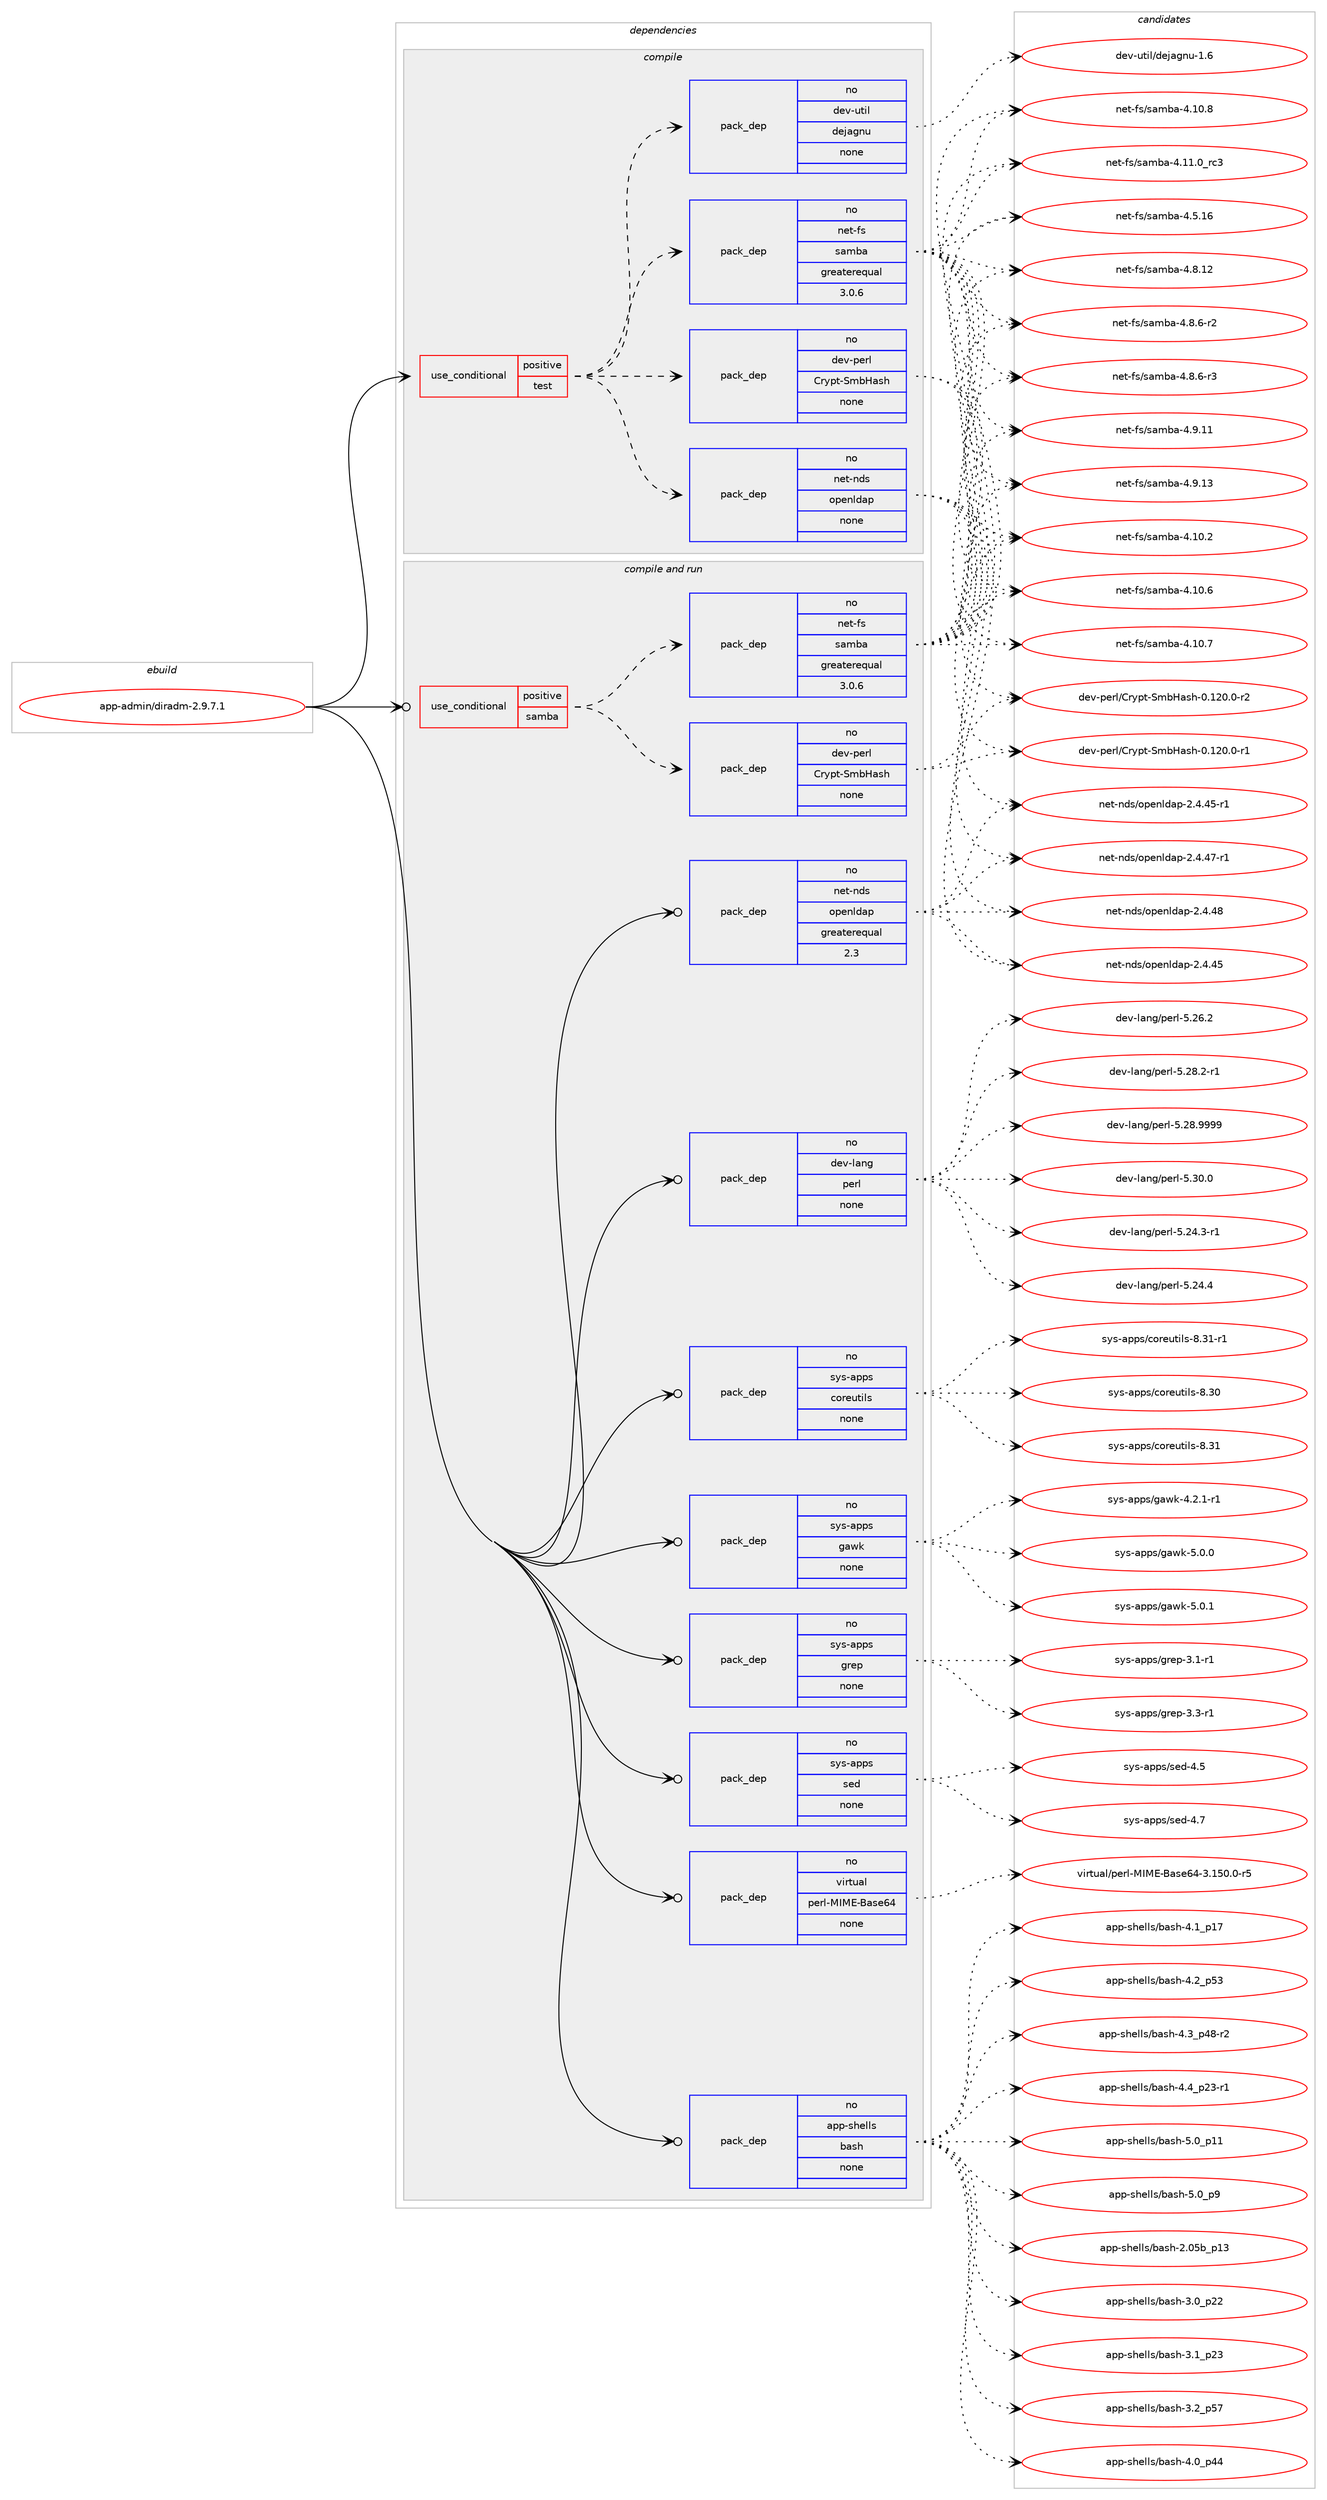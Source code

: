 digraph prolog {

# *************
# Graph options
# *************

newrank=true;
concentrate=true;
compound=true;
graph [rankdir=LR,fontname=Helvetica,fontsize=10,ranksep=1.5];#, ranksep=2.5, nodesep=0.2];
edge  [arrowhead=vee];
node  [fontname=Helvetica,fontsize=10];

# **********
# The ebuild
# **********

subgraph cluster_leftcol {
color=gray;
rank=same;
label=<<i>ebuild</i>>;
id [label="app-admin/diradm-2.9.7.1", color=red, width=4, href="../app-admin/diradm-2.9.7.1.svg"];
}

# ****************
# The dependencies
# ****************

subgraph cluster_midcol {
color=gray;
label=<<i>dependencies</i>>;
subgraph cluster_compile {
fillcolor="#eeeeee";
style=filled;
label=<<i>compile</i>>;
subgraph cond1 {
dependency4 [label=<<TABLE BORDER="0" CELLBORDER="1" CELLSPACING="0" CELLPADDING="4"><TR><TD ROWSPAN="3" CELLPADDING="10">use_conditional</TD></TR><TR><TD>positive</TD></TR><TR><TD>test</TD></TR></TABLE>>, shape=none, color=red];
subgraph pack4 {
dependency5 [label=<<TABLE BORDER="0" CELLBORDER="1" CELLSPACING="0" CELLPADDING="4" WIDTH="220"><TR><TD ROWSPAN="6" CELLPADDING="30">pack_dep</TD></TR><TR><TD WIDTH="110">no</TD></TR><TR><TD>dev-perl</TD></TR><TR><TD>Crypt-SmbHash</TD></TR><TR><TD>none</TD></TR><TR><TD></TD></TR></TABLE>>, shape=none, color=blue];
}
dependency4:e -> dependency5:w [weight=20,style="dashed",arrowhead="vee"];
subgraph pack5 {
dependency6 [label=<<TABLE BORDER="0" CELLBORDER="1" CELLSPACING="0" CELLPADDING="4" WIDTH="220"><TR><TD ROWSPAN="6" CELLPADDING="30">pack_dep</TD></TR><TR><TD WIDTH="110">no</TD></TR><TR><TD>net-fs</TD></TR><TR><TD>samba</TD></TR><TR><TD>greaterequal</TD></TR><TR><TD>3.0.6</TD></TR></TABLE>>, shape=none, color=blue];
}
dependency4:e -> dependency6:w [weight=20,style="dashed",arrowhead="vee"];
subgraph pack6 {
dependency7 [label=<<TABLE BORDER="0" CELLBORDER="1" CELLSPACING="0" CELLPADDING="4" WIDTH="220"><TR><TD ROWSPAN="6" CELLPADDING="30">pack_dep</TD></TR><TR><TD WIDTH="110">no</TD></TR><TR><TD>dev-util</TD></TR><TR><TD>dejagnu</TD></TR><TR><TD>none</TD></TR><TR><TD></TD></TR></TABLE>>, shape=none, color=blue];
}
dependency4:e -> dependency7:w [weight=20,style="dashed",arrowhead="vee"];
subgraph pack7 {
dependency8 [label=<<TABLE BORDER="0" CELLBORDER="1" CELLSPACING="0" CELLPADDING="4" WIDTH="220"><TR><TD ROWSPAN="6" CELLPADDING="30">pack_dep</TD></TR><TR><TD WIDTH="110">no</TD></TR><TR><TD>net-nds</TD></TR><TR><TD>openldap</TD></TR><TR><TD>none</TD></TR><TR><TD></TD></TR></TABLE>>, shape=none, color=blue];
}
dependency4:e -> dependency8:w [weight=20,style="dashed",arrowhead="vee"];
}
id:e -> dependency4:w [weight=20,style="solid",arrowhead="vee"];
}
subgraph cluster_compileandrun {
fillcolor="#eeeeee";
style=filled;
label=<<i>compile and run</i>>;
subgraph cond2 {
dependency9 [label=<<TABLE BORDER="0" CELLBORDER="1" CELLSPACING="0" CELLPADDING="4"><TR><TD ROWSPAN="3" CELLPADDING="10">use_conditional</TD></TR><TR><TD>positive</TD></TR><TR><TD>samba</TD></TR></TABLE>>, shape=none, color=red];
subgraph pack8 {
dependency10 [label=<<TABLE BORDER="0" CELLBORDER="1" CELLSPACING="0" CELLPADDING="4" WIDTH="220"><TR><TD ROWSPAN="6" CELLPADDING="30">pack_dep</TD></TR><TR><TD WIDTH="110">no</TD></TR><TR><TD>dev-perl</TD></TR><TR><TD>Crypt-SmbHash</TD></TR><TR><TD>none</TD></TR><TR><TD></TD></TR></TABLE>>, shape=none, color=blue];
}
dependency9:e -> dependency10:w [weight=20,style="dashed",arrowhead="vee"];
subgraph pack9 {
dependency11 [label=<<TABLE BORDER="0" CELLBORDER="1" CELLSPACING="0" CELLPADDING="4" WIDTH="220"><TR><TD ROWSPAN="6" CELLPADDING="30">pack_dep</TD></TR><TR><TD WIDTH="110">no</TD></TR><TR><TD>net-fs</TD></TR><TR><TD>samba</TD></TR><TR><TD>greaterequal</TD></TR><TR><TD>3.0.6</TD></TR></TABLE>>, shape=none, color=blue];
}
dependency9:e -> dependency11:w [weight=20,style="dashed",arrowhead="vee"];
}
id:e -> dependency9:w [weight=20,style="solid",arrowhead="odotvee"];
subgraph pack10 {
dependency12 [label=<<TABLE BORDER="0" CELLBORDER="1" CELLSPACING="0" CELLPADDING="4" WIDTH="220"><TR><TD ROWSPAN="6" CELLPADDING="30">pack_dep</TD></TR><TR><TD WIDTH="110">no</TD></TR><TR><TD>app-shells</TD></TR><TR><TD>bash</TD></TR><TR><TD>none</TD></TR><TR><TD></TD></TR></TABLE>>, shape=none, color=blue];
}
id:e -> dependency12:w [weight=20,style="solid",arrowhead="odotvee"];
subgraph pack11 {
dependency13 [label=<<TABLE BORDER="0" CELLBORDER="1" CELLSPACING="0" CELLPADDING="4" WIDTH="220"><TR><TD ROWSPAN="6" CELLPADDING="30">pack_dep</TD></TR><TR><TD WIDTH="110">no</TD></TR><TR><TD>dev-lang</TD></TR><TR><TD>perl</TD></TR><TR><TD>none</TD></TR><TR><TD></TD></TR></TABLE>>, shape=none, color=blue];
}
id:e -> dependency13:w [weight=20,style="solid",arrowhead="odotvee"];
subgraph pack12 {
dependency14 [label=<<TABLE BORDER="0" CELLBORDER="1" CELLSPACING="0" CELLPADDING="4" WIDTH="220"><TR><TD ROWSPAN="6" CELLPADDING="30">pack_dep</TD></TR><TR><TD WIDTH="110">no</TD></TR><TR><TD>net-nds</TD></TR><TR><TD>openldap</TD></TR><TR><TD>greaterequal</TD></TR><TR><TD>2.3</TD></TR></TABLE>>, shape=none, color=blue];
}
id:e -> dependency14:w [weight=20,style="solid",arrowhead="odotvee"];
subgraph pack13 {
dependency15 [label=<<TABLE BORDER="0" CELLBORDER="1" CELLSPACING="0" CELLPADDING="4" WIDTH="220"><TR><TD ROWSPAN="6" CELLPADDING="30">pack_dep</TD></TR><TR><TD WIDTH="110">no</TD></TR><TR><TD>sys-apps</TD></TR><TR><TD>coreutils</TD></TR><TR><TD>none</TD></TR><TR><TD></TD></TR></TABLE>>, shape=none, color=blue];
}
id:e -> dependency15:w [weight=20,style="solid",arrowhead="odotvee"];
subgraph pack14 {
dependency16 [label=<<TABLE BORDER="0" CELLBORDER="1" CELLSPACING="0" CELLPADDING="4" WIDTH="220"><TR><TD ROWSPAN="6" CELLPADDING="30">pack_dep</TD></TR><TR><TD WIDTH="110">no</TD></TR><TR><TD>sys-apps</TD></TR><TR><TD>gawk</TD></TR><TR><TD>none</TD></TR><TR><TD></TD></TR></TABLE>>, shape=none, color=blue];
}
id:e -> dependency16:w [weight=20,style="solid",arrowhead="odotvee"];
subgraph pack15 {
dependency17 [label=<<TABLE BORDER="0" CELLBORDER="1" CELLSPACING="0" CELLPADDING="4" WIDTH="220"><TR><TD ROWSPAN="6" CELLPADDING="30">pack_dep</TD></TR><TR><TD WIDTH="110">no</TD></TR><TR><TD>sys-apps</TD></TR><TR><TD>grep</TD></TR><TR><TD>none</TD></TR><TR><TD></TD></TR></TABLE>>, shape=none, color=blue];
}
id:e -> dependency17:w [weight=20,style="solid",arrowhead="odotvee"];
subgraph pack16 {
dependency18 [label=<<TABLE BORDER="0" CELLBORDER="1" CELLSPACING="0" CELLPADDING="4" WIDTH="220"><TR><TD ROWSPAN="6" CELLPADDING="30">pack_dep</TD></TR><TR><TD WIDTH="110">no</TD></TR><TR><TD>sys-apps</TD></TR><TR><TD>sed</TD></TR><TR><TD>none</TD></TR><TR><TD></TD></TR></TABLE>>, shape=none, color=blue];
}
id:e -> dependency18:w [weight=20,style="solid",arrowhead="odotvee"];
subgraph pack17 {
dependency19 [label=<<TABLE BORDER="0" CELLBORDER="1" CELLSPACING="0" CELLPADDING="4" WIDTH="220"><TR><TD ROWSPAN="6" CELLPADDING="30">pack_dep</TD></TR><TR><TD WIDTH="110">no</TD></TR><TR><TD>virtual</TD></TR><TR><TD>perl-MIME-Base64</TD></TR><TR><TD>none</TD></TR><TR><TD></TD></TR></TABLE>>, shape=none, color=blue];
}
id:e -> dependency19:w [weight=20,style="solid",arrowhead="odotvee"];
}
subgraph cluster_run {
fillcolor="#eeeeee";
style=filled;
label=<<i>run</i>>;
}
}

# **************
# The candidates
# **************

subgraph cluster_choices {
rank=same;
color=gray;
label=<<i>candidates</i>>;

subgraph choice4 {
color=black;
nodesep=1;
choice100101118451121011141084767114121112116458310998729711510445484649504846484511449 [label="dev-perl/Crypt-SmbHash-0.120.0-r1", color=red, width=4,href="../dev-perl/Crypt-SmbHash-0.120.0-r1.svg"];
choice100101118451121011141084767114121112116458310998729711510445484649504846484511450 [label="dev-perl/Crypt-SmbHash-0.120.0-r2", color=red, width=4,href="../dev-perl/Crypt-SmbHash-0.120.0-r2.svg"];
dependency5:e -> choice100101118451121011141084767114121112116458310998729711510445484649504846484511449:w [style=dotted,weight="100"];
dependency5:e -> choice100101118451121011141084767114121112116458310998729711510445484649504846484511450:w [style=dotted,weight="100"];
}
subgraph choice5 {
color=black;
nodesep=1;
choice110101116451021154711597109989745524649484650 [label="net-fs/samba-4.10.2", color=red, width=4,href="../net-fs/samba-4.10.2.svg"];
choice110101116451021154711597109989745524649484654 [label="net-fs/samba-4.10.6", color=red, width=4,href="../net-fs/samba-4.10.6.svg"];
choice110101116451021154711597109989745524649484655 [label="net-fs/samba-4.10.7", color=red, width=4,href="../net-fs/samba-4.10.7.svg"];
choice110101116451021154711597109989745524649484656 [label="net-fs/samba-4.10.8", color=red, width=4,href="../net-fs/samba-4.10.8.svg"];
choice110101116451021154711597109989745524649494648951149951 [label="net-fs/samba-4.11.0_rc3", color=red, width=4,href="../net-fs/samba-4.11.0_rc3.svg"];
choice110101116451021154711597109989745524653464954 [label="net-fs/samba-4.5.16", color=red, width=4,href="../net-fs/samba-4.5.16.svg"];
choice110101116451021154711597109989745524656464950 [label="net-fs/samba-4.8.12", color=red, width=4,href="../net-fs/samba-4.8.12.svg"];
choice11010111645102115471159710998974552465646544511450 [label="net-fs/samba-4.8.6-r2", color=red, width=4,href="../net-fs/samba-4.8.6-r2.svg"];
choice11010111645102115471159710998974552465646544511451 [label="net-fs/samba-4.8.6-r3", color=red, width=4,href="../net-fs/samba-4.8.6-r3.svg"];
choice110101116451021154711597109989745524657464949 [label="net-fs/samba-4.9.11", color=red, width=4,href="../net-fs/samba-4.9.11.svg"];
choice110101116451021154711597109989745524657464951 [label="net-fs/samba-4.9.13", color=red, width=4,href="../net-fs/samba-4.9.13.svg"];
dependency6:e -> choice110101116451021154711597109989745524649484650:w [style=dotted,weight="100"];
dependency6:e -> choice110101116451021154711597109989745524649484654:w [style=dotted,weight="100"];
dependency6:e -> choice110101116451021154711597109989745524649484655:w [style=dotted,weight="100"];
dependency6:e -> choice110101116451021154711597109989745524649484656:w [style=dotted,weight="100"];
dependency6:e -> choice110101116451021154711597109989745524649494648951149951:w [style=dotted,weight="100"];
dependency6:e -> choice110101116451021154711597109989745524653464954:w [style=dotted,weight="100"];
dependency6:e -> choice110101116451021154711597109989745524656464950:w [style=dotted,weight="100"];
dependency6:e -> choice11010111645102115471159710998974552465646544511450:w [style=dotted,weight="100"];
dependency6:e -> choice11010111645102115471159710998974552465646544511451:w [style=dotted,weight="100"];
dependency6:e -> choice110101116451021154711597109989745524657464949:w [style=dotted,weight="100"];
dependency6:e -> choice110101116451021154711597109989745524657464951:w [style=dotted,weight="100"];
}
subgraph choice6 {
color=black;
nodesep=1;
choice10010111845117116105108471001011069710311011745494654 [label="dev-util/dejagnu-1.6", color=red, width=4,href="../dev-util/dejagnu-1.6.svg"];
dependency7:e -> choice10010111845117116105108471001011069710311011745494654:w [style=dotted,weight="100"];
}
subgraph choice7 {
color=black;
nodesep=1;
choice11010111645110100115471111121011101081009711245504652465253 [label="net-nds/openldap-2.4.45", color=red, width=4,href="../net-nds/openldap-2.4.45.svg"];
choice110101116451101001154711111210111010810097112455046524652534511449 [label="net-nds/openldap-2.4.45-r1", color=red, width=4,href="../net-nds/openldap-2.4.45-r1.svg"];
choice110101116451101001154711111210111010810097112455046524652554511449 [label="net-nds/openldap-2.4.47-r1", color=red, width=4,href="../net-nds/openldap-2.4.47-r1.svg"];
choice11010111645110100115471111121011101081009711245504652465256 [label="net-nds/openldap-2.4.48", color=red, width=4,href="../net-nds/openldap-2.4.48.svg"];
dependency8:e -> choice11010111645110100115471111121011101081009711245504652465253:w [style=dotted,weight="100"];
dependency8:e -> choice110101116451101001154711111210111010810097112455046524652534511449:w [style=dotted,weight="100"];
dependency8:e -> choice110101116451101001154711111210111010810097112455046524652554511449:w [style=dotted,weight="100"];
dependency8:e -> choice11010111645110100115471111121011101081009711245504652465256:w [style=dotted,weight="100"];
}
subgraph choice8 {
color=black;
nodesep=1;
choice100101118451121011141084767114121112116458310998729711510445484649504846484511449 [label="dev-perl/Crypt-SmbHash-0.120.0-r1", color=red, width=4,href="../dev-perl/Crypt-SmbHash-0.120.0-r1.svg"];
choice100101118451121011141084767114121112116458310998729711510445484649504846484511450 [label="dev-perl/Crypt-SmbHash-0.120.0-r2", color=red, width=4,href="../dev-perl/Crypt-SmbHash-0.120.0-r2.svg"];
dependency10:e -> choice100101118451121011141084767114121112116458310998729711510445484649504846484511449:w [style=dotted,weight="100"];
dependency10:e -> choice100101118451121011141084767114121112116458310998729711510445484649504846484511450:w [style=dotted,weight="100"];
}
subgraph choice9 {
color=black;
nodesep=1;
choice110101116451021154711597109989745524649484650 [label="net-fs/samba-4.10.2", color=red, width=4,href="../net-fs/samba-4.10.2.svg"];
choice110101116451021154711597109989745524649484654 [label="net-fs/samba-4.10.6", color=red, width=4,href="../net-fs/samba-4.10.6.svg"];
choice110101116451021154711597109989745524649484655 [label="net-fs/samba-4.10.7", color=red, width=4,href="../net-fs/samba-4.10.7.svg"];
choice110101116451021154711597109989745524649484656 [label="net-fs/samba-4.10.8", color=red, width=4,href="../net-fs/samba-4.10.8.svg"];
choice110101116451021154711597109989745524649494648951149951 [label="net-fs/samba-4.11.0_rc3", color=red, width=4,href="../net-fs/samba-4.11.0_rc3.svg"];
choice110101116451021154711597109989745524653464954 [label="net-fs/samba-4.5.16", color=red, width=4,href="../net-fs/samba-4.5.16.svg"];
choice110101116451021154711597109989745524656464950 [label="net-fs/samba-4.8.12", color=red, width=4,href="../net-fs/samba-4.8.12.svg"];
choice11010111645102115471159710998974552465646544511450 [label="net-fs/samba-4.8.6-r2", color=red, width=4,href="../net-fs/samba-4.8.6-r2.svg"];
choice11010111645102115471159710998974552465646544511451 [label="net-fs/samba-4.8.6-r3", color=red, width=4,href="../net-fs/samba-4.8.6-r3.svg"];
choice110101116451021154711597109989745524657464949 [label="net-fs/samba-4.9.11", color=red, width=4,href="../net-fs/samba-4.9.11.svg"];
choice110101116451021154711597109989745524657464951 [label="net-fs/samba-4.9.13", color=red, width=4,href="../net-fs/samba-4.9.13.svg"];
dependency11:e -> choice110101116451021154711597109989745524649484650:w [style=dotted,weight="100"];
dependency11:e -> choice110101116451021154711597109989745524649484654:w [style=dotted,weight="100"];
dependency11:e -> choice110101116451021154711597109989745524649484655:w [style=dotted,weight="100"];
dependency11:e -> choice110101116451021154711597109989745524649484656:w [style=dotted,weight="100"];
dependency11:e -> choice110101116451021154711597109989745524649494648951149951:w [style=dotted,weight="100"];
dependency11:e -> choice110101116451021154711597109989745524653464954:w [style=dotted,weight="100"];
dependency11:e -> choice110101116451021154711597109989745524656464950:w [style=dotted,weight="100"];
dependency11:e -> choice11010111645102115471159710998974552465646544511450:w [style=dotted,weight="100"];
dependency11:e -> choice11010111645102115471159710998974552465646544511451:w [style=dotted,weight="100"];
dependency11:e -> choice110101116451021154711597109989745524657464949:w [style=dotted,weight="100"];
dependency11:e -> choice110101116451021154711597109989745524657464951:w [style=dotted,weight="100"];
}
subgraph choice10 {
color=black;
nodesep=1;
choice9711211245115104101108108115479897115104455046485398951124951 [label="app-shells/bash-2.05b_p13", color=red, width=4,href="../app-shells/bash-2.05b_p13.svg"];
choice971121124511510410110810811547989711510445514648951125050 [label="app-shells/bash-3.0_p22", color=red, width=4,href="../app-shells/bash-3.0_p22.svg"];
choice971121124511510410110810811547989711510445514649951125051 [label="app-shells/bash-3.1_p23", color=red, width=4,href="../app-shells/bash-3.1_p23.svg"];
choice971121124511510410110810811547989711510445514650951125355 [label="app-shells/bash-3.2_p57", color=red, width=4,href="../app-shells/bash-3.2_p57.svg"];
choice971121124511510410110810811547989711510445524648951125252 [label="app-shells/bash-4.0_p44", color=red, width=4,href="../app-shells/bash-4.0_p44.svg"];
choice971121124511510410110810811547989711510445524649951124955 [label="app-shells/bash-4.1_p17", color=red, width=4,href="../app-shells/bash-4.1_p17.svg"];
choice971121124511510410110810811547989711510445524650951125351 [label="app-shells/bash-4.2_p53", color=red, width=4,href="../app-shells/bash-4.2_p53.svg"];
choice9711211245115104101108108115479897115104455246519511252564511450 [label="app-shells/bash-4.3_p48-r2", color=red, width=4,href="../app-shells/bash-4.3_p48-r2.svg"];
choice9711211245115104101108108115479897115104455246529511250514511449 [label="app-shells/bash-4.4_p23-r1", color=red, width=4,href="../app-shells/bash-4.4_p23-r1.svg"];
choice971121124511510410110810811547989711510445534648951124949 [label="app-shells/bash-5.0_p11", color=red, width=4,href="../app-shells/bash-5.0_p11.svg"];
choice9711211245115104101108108115479897115104455346489511257 [label="app-shells/bash-5.0_p9", color=red, width=4,href="../app-shells/bash-5.0_p9.svg"];
dependency12:e -> choice9711211245115104101108108115479897115104455046485398951124951:w [style=dotted,weight="100"];
dependency12:e -> choice971121124511510410110810811547989711510445514648951125050:w [style=dotted,weight="100"];
dependency12:e -> choice971121124511510410110810811547989711510445514649951125051:w [style=dotted,weight="100"];
dependency12:e -> choice971121124511510410110810811547989711510445514650951125355:w [style=dotted,weight="100"];
dependency12:e -> choice971121124511510410110810811547989711510445524648951125252:w [style=dotted,weight="100"];
dependency12:e -> choice971121124511510410110810811547989711510445524649951124955:w [style=dotted,weight="100"];
dependency12:e -> choice971121124511510410110810811547989711510445524650951125351:w [style=dotted,weight="100"];
dependency12:e -> choice9711211245115104101108108115479897115104455246519511252564511450:w [style=dotted,weight="100"];
dependency12:e -> choice9711211245115104101108108115479897115104455246529511250514511449:w [style=dotted,weight="100"];
dependency12:e -> choice971121124511510410110810811547989711510445534648951124949:w [style=dotted,weight="100"];
dependency12:e -> choice9711211245115104101108108115479897115104455346489511257:w [style=dotted,weight="100"];
}
subgraph choice11 {
color=black;
nodesep=1;
choice100101118451089711010347112101114108455346505246514511449 [label="dev-lang/perl-5.24.3-r1", color=red, width=4,href="../dev-lang/perl-5.24.3-r1.svg"];
choice10010111845108971101034711210111410845534650524652 [label="dev-lang/perl-5.24.4", color=red, width=4,href="../dev-lang/perl-5.24.4.svg"];
choice10010111845108971101034711210111410845534650544650 [label="dev-lang/perl-5.26.2", color=red, width=4,href="../dev-lang/perl-5.26.2.svg"];
choice100101118451089711010347112101114108455346505646504511449 [label="dev-lang/perl-5.28.2-r1", color=red, width=4,href="../dev-lang/perl-5.28.2-r1.svg"];
choice10010111845108971101034711210111410845534650564657575757 [label="dev-lang/perl-5.28.9999", color=red, width=4,href="../dev-lang/perl-5.28.9999.svg"];
choice10010111845108971101034711210111410845534651484648 [label="dev-lang/perl-5.30.0", color=red, width=4,href="../dev-lang/perl-5.30.0.svg"];
dependency13:e -> choice100101118451089711010347112101114108455346505246514511449:w [style=dotted,weight="100"];
dependency13:e -> choice10010111845108971101034711210111410845534650524652:w [style=dotted,weight="100"];
dependency13:e -> choice10010111845108971101034711210111410845534650544650:w [style=dotted,weight="100"];
dependency13:e -> choice100101118451089711010347112101114108455346505646504511449:w [style=dotted,weight="100"];
dependency13:e -> choice10010111845108971101034711210111410845534650564657575757:w [style=dotted,weight="100"];
dependency13:e -> choice10010111845108971101034711210111410845534651484648:w [style=dotted,weight="100"];
}
subgraph choice12 {
color=black;
nodesep=1;
choice11010111645110100115471111121011101081009711245504652465253 [label="net-nds/openldap-2.4.45", color=red, width=4,href="../net-nds/openldap-2.4.45.svg"];
choice110101116451101001154711111210111010810097112455046524652534511449 [label="net-nds/openldap-2.4.45-r1", color=red, width=4,href="../net-nds/openldap-2.4.45-r1.svg"];
choice110101116451101001154711111210111010810097112455046524652554511449 [label="net-nds/openldap-2.4.47-r1", color=red, width=4,href="../net-nds/openldap-2.4.47-r1.svg"];
choice11010111645110100115471111121011101081009711245504652465256 [label="net-nds/openldap-2.4.48", color=red, width=4,href="../net-nds/openldap-2.4.48.svg"];
dependency14:e -> choice11010111645110100115471111121011101081009711245504652465253:w [style=dotted,weight="100"];
dependency14:e -> choice110101116451101001154711111210111010810097112455046524652534511449:w [style=dotted,weight="100"];
dependency14:e -> choice110101116451101001154711111210111010810097112455046524652554511449:w [style=dotted,weight="100"];
dependency14:e -> choice11010111645110100115471111121011101081009711245504652465256:w [style=dotted,weight="100"];
}
subgraph choice13 {
color=black;
nodesep=1;
choice115121115459711211211547991111141011171161051081154556465148 [label="sys-apps/coreutils-8.30", color=red, width=4,href="../sys-apps/coreutils-8.30.svg"];
choice115121115459711211211547991111141011171161051081154556465149 [label="sys-apps/coreutils-8.31", color=red, width=4,href="../sys-apps/coreutils-8.31.svg"];
choice1151211154597112112115479911111410111711610510811545564651494511449 [label="sys-apps/coreutils-8.31-r1", color=red, width=4,href="../sys-apps/coreutils-8.31-r1.svg"];
dependency15:e -> choice115121115459711211211547991111141011171161051081154556465148:w [style=dotted,weight="100"];
dependency15:e -> choice115121115459711211211547991111141011171161051081154556465149:w [style=dotted,weight="100"];
dependency15:e -> choice1151211154597112112115479911111410111711610510811545564651494511449:w [style=dotted,weight="100"];
}
subgraph choice14 {
color=black;
nodesep=1;
choice115121115459711211211547103971191074552465046494511449 [label="sys-apps/gawk-4.2.1-r1", color=red, width=4,href="../sys-apps/gawk-4.2.1-r1.svg"];
choice11512111545971121121154710397119107455346484648 [label="sys-apps/gawk-5.0.0", color=red, width=4,href="../sys-apps/gawk-5.0.0.svg"];
choice11512111545971121121154710397119107455346484649 [label="sys-apps/gawk-5.0.1", color=red, width=4,href="../sys-apps/gawk-5.0.1.svg"];
dependency16:e -> choice115121115459711211211547103971191074552465046494511449:w [style=dotted,weight="100"];
dependency16:e -> choice11512111545971121121154710397119107455346484648:w [style=dotted,weight="100"];
dependency16:e -> choice11512111545971121121154710397119107455346484649:w [style=dotted,weight="100"];
}
subgraph choice15 {
color=black;
nodesep=1;
choice115121115459711211211547103114101112455146494511449 [label="sys-apps/grep-3.1-r1", color=red, width=4,href="../sys-apps/grep-3.1-r1.svg"];
choice115121115459711211211547103114101112455146514511449 [label="sys-apps/grep-3.3-r1", color=red, width=4,href="../sys-apps/grep-3.3-r1.svg"];
dependency17:e -> choice115121115459711211211547103114101112455146494511449:w [style=dotted,weight="100"];
dependency17:e -> choice115121115459711211211547103114101112455146514511449:w [style=dotted,weight="100"];
}
subgraph choice16 {
color=black;
nodesep=1;
choice11512111545971121121154711510110045524653 [label="sys-apps/sed-4.5", color=red, width=4,href="../sys-apps/sed-4.5.svg"];
choice11512111545971121121154711510110045524655 [label="sys-apps/sed-4.7", color=red, width=4,href="../sys-apps/sed-4.7.svg"];
dependency18:e -> choice11512111545971121121154711510110045524653:w [style=dotted,weight="100"];
dependency18:e -> choice11512111545971121121154711510110045524655:w [style=dotted,weight="100"];
}
subgraph choice17 {
color=black;
nodesep=1;
choice11810511411611797108471121011141084577737769456697115101545245514649534846484511453 [label="virtual/perl-MIME-Base64-3.150.0-r5", color=red, width=4,href="../virtual/perl-MIME-Base64-3.150.0-r5.svg"];
dependency19:e -> choice11810511411611797108471121011141084577737769456697115101545245514649534846484511453:w [style=dotted,weight="100"];
}
}

}

